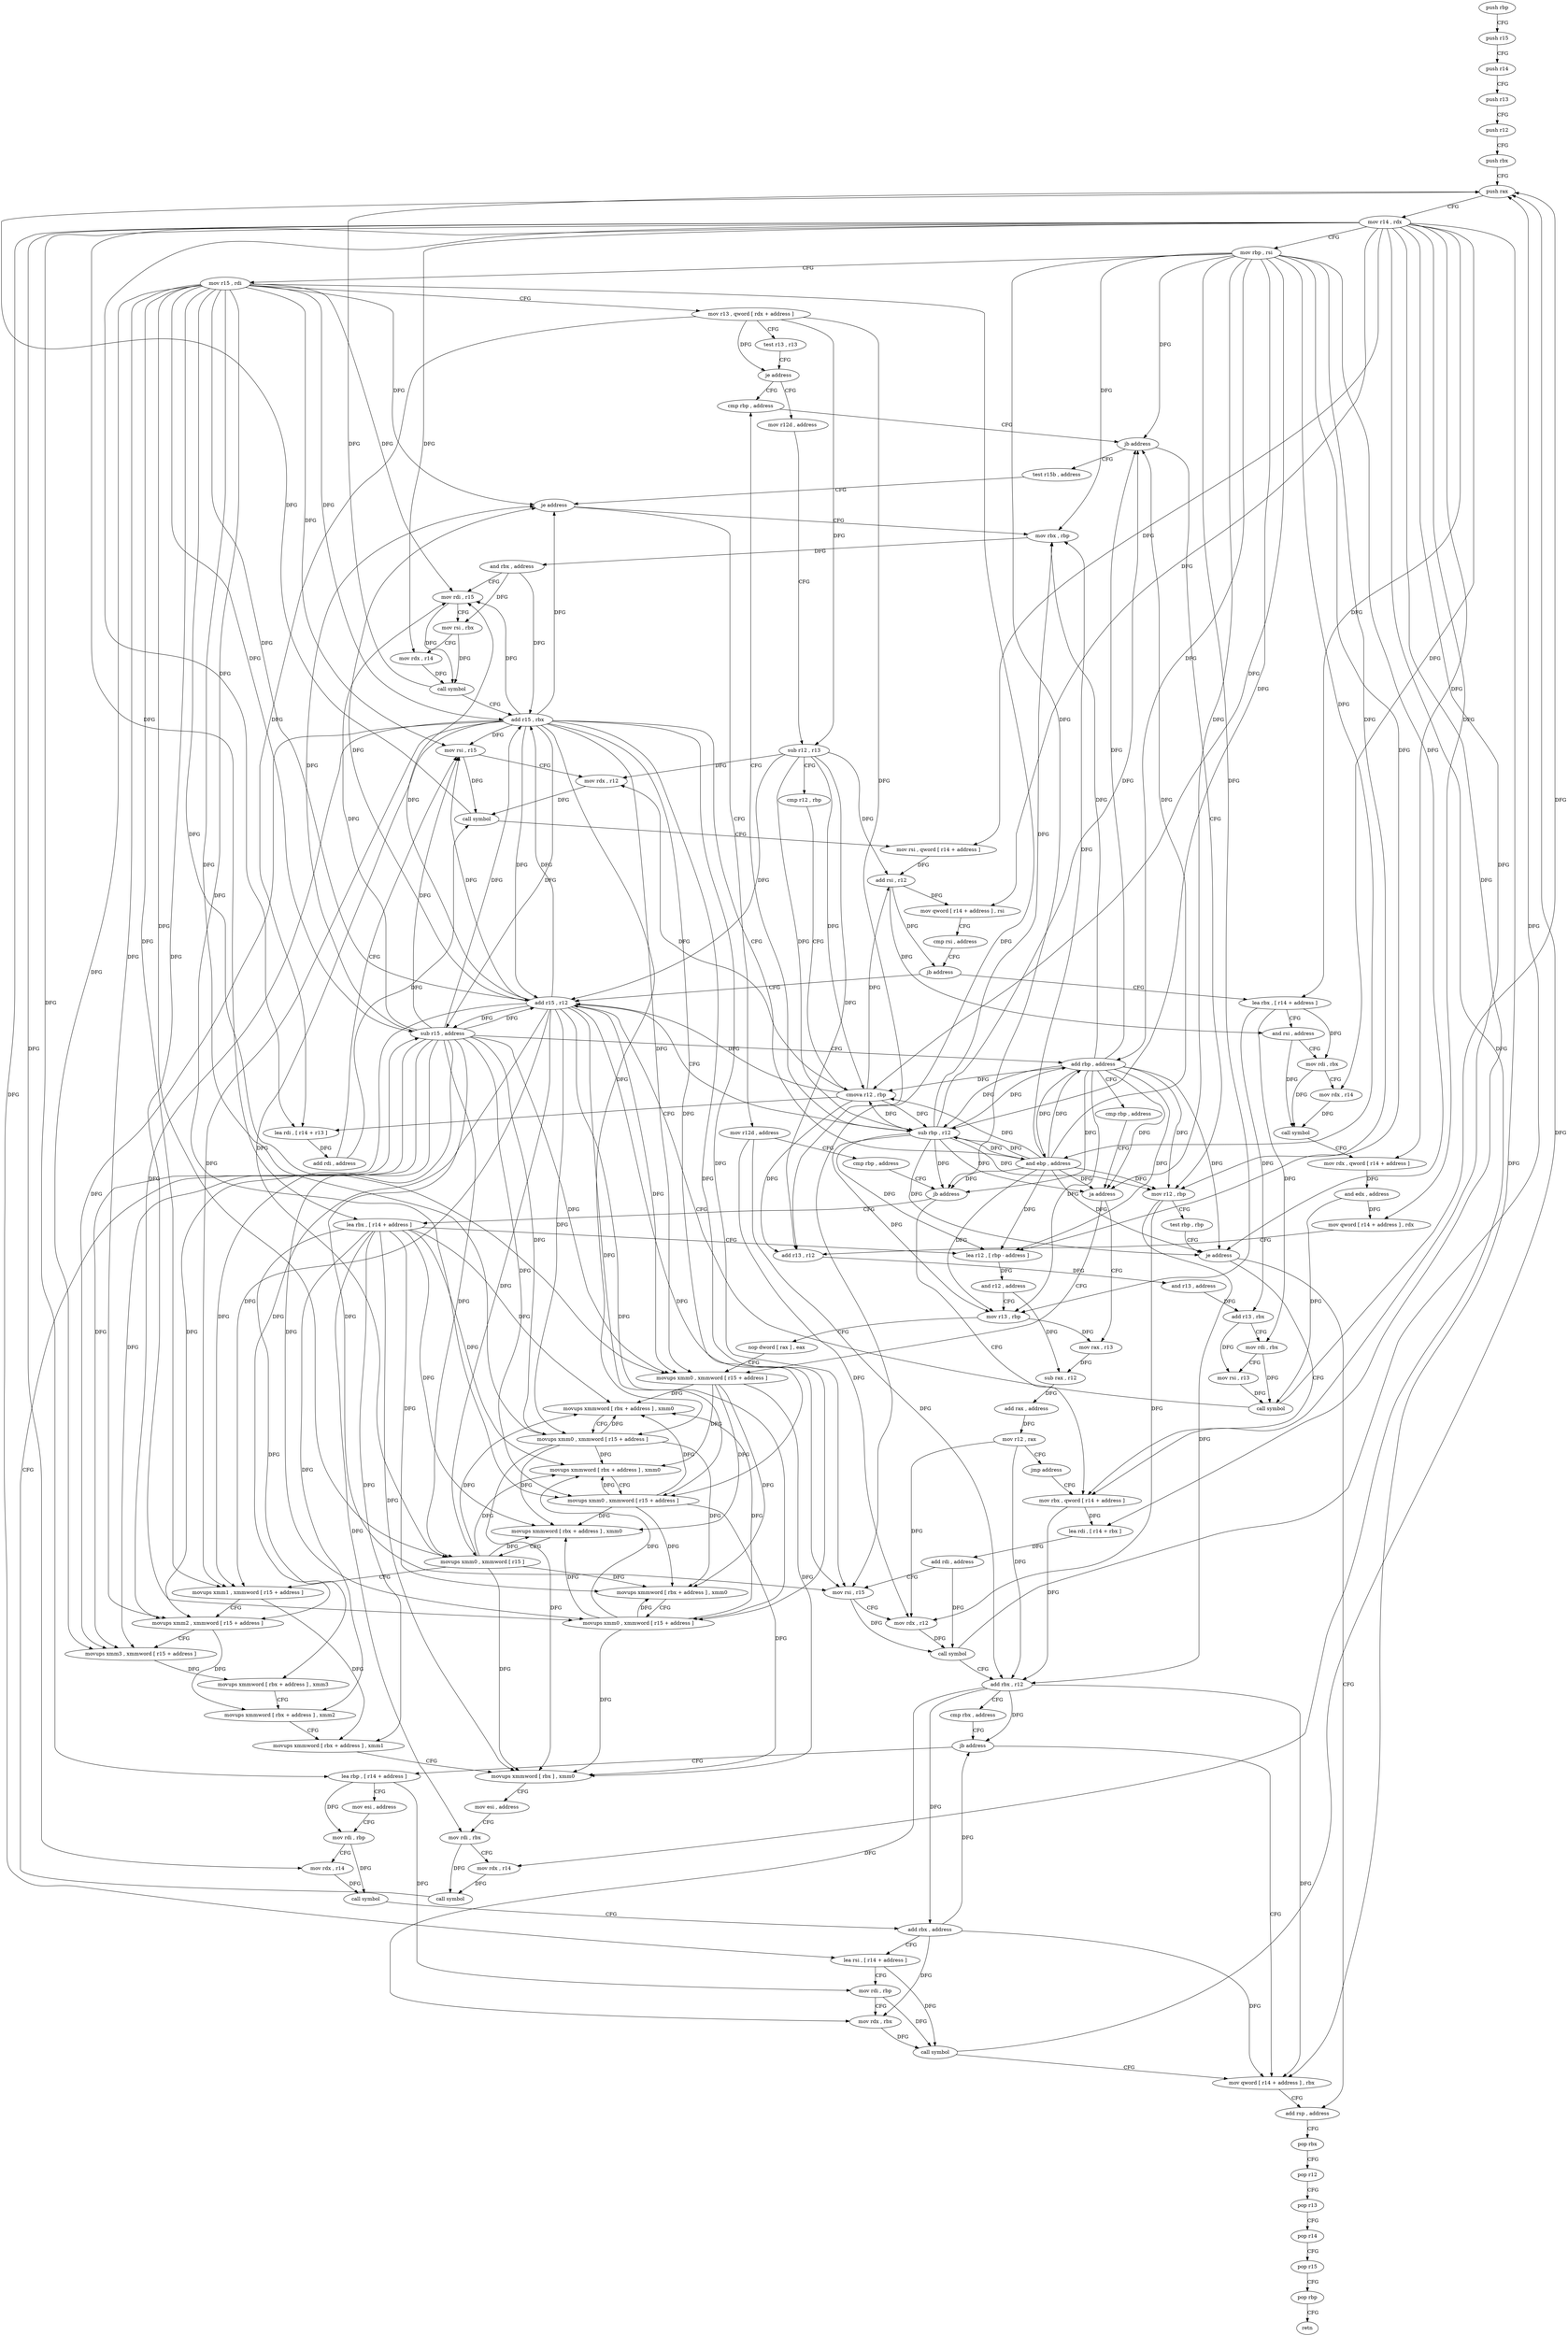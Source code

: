 digraph "func" {
"4247088" [label = "push rbp" ]
"4247089" [label = "push r15" ]
"4247091" [label = "push r14" ]
"4247093" [label = "push r13" ]
"4247095" [label = "push r12" ]
"4247097" [label = "push rbx" ]
"4247098" [label = "push rax" ]
"4247099" [label = "mov r14 , rdx" ]
"4247102" [label = "mov rbp , rsi" ]
"4247105" [label = "mov r15 , rdi" ]
"4247108" [label = "mov r13 , qword [ rdx + address ]" ]
"4247112" [label = "test r13 , r13" ]
"4247115" [label = "je address" ]
"4247229" [label = "cmp rbp , address" ]
"4247117" [label = "mov r12d , address" ]
"4247236" [label = "jb address" ]
"4247441" [label = "mov r12 , rbp" ]
"4247242" [label = "test r15b , address" ]
"4247123" [label = "sub r12 , r13" ]
"4247126" [label = "cmp r12 , rbp" ]
"4247129" [label = "cmova r12 , rbp" ]
"4247133" [label = "lea rdi , [ r14 + r13 ]" ]
"4247137" [label = "add rdi , address" ]
"4247141" [label = "mov rsi , r15" ]
"4247144" [label = "mov rdx , r12" ]
"4247147" [label = "call symbol" ]
"4247152" [label = "mov rsi , qword [ r14 + address ]" ]
"4247156" [label = "add rsi , r12" ]
"4247159" [label = "mov qword [ r14 + address ] , rsi" ]
"4247163" [label = "cmp rsi , address" ]
"4247170" [label = "jb address" ]
"4247223" [label = "add r15 , r12" ]
"4247172" [label = "lea rbx , [ r14 + address ]" ]
"4247444" [label = "test rbp , rbp" ]
"4247447" [label = "je address" ]
"4247530" [label = "add rsp , address" ]
"4247449" [label = "mov rbx , qword [ r14 + address ]" ]
"4247246" [label = "je address" ]
"4247414" [label = "mov rbx , rbp" ]
"4247252" [label = "mov r12d , address" ]
"4247226" [label = "sub rbp , r12" ]
"4247176" [label = "and rsi , address" ]
"4247180" [label = "mov rdi , rbx" ]
"4247183" [label = "mov rdx , r14" ]
"4247186" [label = "call symbol" ]
"4247191" [label = "mov rdx , qword [ r14 + address ]" ]
"4247195" [label = "and edx , address" ]
"4247198" [label = "mov qword [ r14 + address ] , rdx" ]
"4247202" [label = "add r13 , r12" ]
"4247205" [label = "and r13 , address" ]
"4247209" [label = "add r13 , rbx" ]
"4247212" [label = "mov rdi , rbx" ]
"4247215" [label = "mov rsi , r13" ]
"4247218" [label = "call symbol" ]
"4247534" [label = "pop rbx" ]
"4247535" [label = "pop r12" ]
"4247537" [label = "pop r13" ]
"4247539" [label = "pop r14" ]
"4247541" [label = "pop r15" ]
"4247543" [label = "pop rbp" ]
"4247544" [label = "retn" ]
"4247453" [label = "lea rdi , [ r14 + rbx ]" ]
"4247457" [label = "add rdi , address" ]
"4247461" [label = "mov rsi , r15" ]
"4247464" [label = "mov rdx , r12" ]
"4247467" [label = "call symbol" ]
"4247472" [label = "add rbx , r12" ]
"4247475" [label = "cmp rbx , address" ]
"4247482" [label = "jb address" ]
"4247526" [label = "mov qword [ r14 + address ] , rbx" ]
"4247484" [label = "lea rbp , [ r14 + address ]" ]
"4247417" [label = "and rbx , address" ]
"4247421" [label = "mov rdi , r15" ]
"4247424" [label = "mov rsi , rbx" ]
"4247427" [label = "mov rdx , r14" ]
"4247430" [label = "call symbol" ]
"4247435" [label = "add r15 , rbx" ]
"4247438" [label = "and ebp , address" ]
"4247258" [label = "cmp rbp , address" ]
"4247265" [label = "jb address" ]
"4247271" [label = "lea rbx , [ r14 + address ]" ]
"4247488" [label = "mov esi , address" ]
"4247493" [label = "mov rdi , rbp" ]
"4247496" [label = "mov rdx , r14" ]
"4247499" [label = "call symbol" ]
"4247504" [label = "add rbx , address" ]
"4247508" [label = "lea rsi , [ r14 + address ]" ]
"4247515" [label = "mov rdi , rbp" ]
"4247518" [label = "mov rdx , rbx" ]
"4247521" [label = "call symbol" ]
"4247275" [label = "lea r12 , [ rbp - address ]" ]
"4247282" [label = "and r12 , address" ]
"4247286" [label = "mov r13 , rbp" ]
"4247289" [label = "nop dword [ rax ] , eax" ]
"4247296" [label = "movups xmm0 , xmmword [ r15 + address ]" ]
"4247301" [label = "movups xmmword [ rbx + address ] , xmm0" ]
"4247305" [label = "movups xmm0 , xmmword [ r15 + address ]" ]
"4247310" [label = "movups xmmword [ rbx + address ] , xmm0" ]
"4247314" [label = "movups xmm0 , xmmword [ r15 + address ]" ]
"4247319" [label = "movups xmmword [ rbx + address ] , xmm0" ]
"4247323" [label = "movups xmm0 , xmmword [ r15 + address ]" ]
"4247328" [label = "movups xmmword [ rbx + address ] , xmm0" ]
"4247332" [label = "movups xmm0 , xmmword [ r15 ]" ]
"4247336" [label = "movups xmm1 , xmmword [ r15 + address ]" ]
"4247341" [label = "movups xmm2 , xmmword [ r15 + address ]" ]
"4247346" [label = "movups xmm3 , xmmword [ r15 + address ]" ]
"4247351" [label = "movups xmmword [ rbx + address ] , xmm3" ]
"4247355" [label = "movups xmmword [ rbx + address ] , xmm2" ]
"4247359" [label = "movups xmmword [ rbx + address ] , xmm1" ]
"4247363" [label = "movups xmmword [ rbx ] , xmm0" ]
"4247366" [label = "mov esi , address" ]
"4247371" [label = "mov rdi , rbx" ]
"4247374" [label = "mov rdx , r14" ]
"4247377" [label = "call symbol" ]
"4247382" [label = "sub r15 , address" ]
"4247386" [label = "add rbp , address" ]
"4247390" [label = "cmp rbp , address" ]
"4247397" [label = "ja address" ]
"4247399" [label = "mov rax , r13" ]
"4247402" [label = "sub rax , r12" ]
"4247405" [label = "add rax , address" ]
"4247409" [label = "mov r12 , rax" ]
"4247412" [label = "jmp address" ]
"4247088" -> "4247089" [ label = "CFG" ]
"4247089" -> "4247091" [ label = "CFG" ]
"4247091" -> "4247093" [ label = "CFG" ]
"4247093" -> "4247095" [ label = "CFG" ]
"4247095" -> "4247097" [ label = "CFG" ]
"4247097" -> "4247098" [ label = "CFG" ]
"4247098" -> "4247099" [ label = "CFG" ]
"4247099" -> "4247102" [ label = "CFG" ]
"4247099" -> "4247133" [ label = "DFG" ]
"4247099" -> "4247152" [ label = "DFG" ]
"4247099" -> "4247159" [ label = "DFG" ]
"4247099" -> "4247449" [ label = "DFG" ]
"4247099" -> "4247453" [ label = "DFG" ]
"4247099" -> "4247427" [ label = "DFG" ]
"4247099" -> "4247172" [ label = "DFG" ]
"4247099" -> "4247183" [ label = "DFG" ]
"4247099" -> "4247191" [ label = "DFG" ]
"4247099" -> "4247198" [ label = "DFG" ]
"4247099" -> "4247526" [ label = "DFG" ]
"4247099" -> "4247484" [ label = "DFG" ]
"4247099" -> "4247496" [ label = "DFG" ]
"4247099" -> "4247508" [ label = "DFG" ]
"4247099" -> "4247271" [ label = "DFG" ]
"4247099" -> "4247374" [ label = "DFG" ]
"4247102" -> "4247105" [ label = "CFG" ]
"4247102" -> "4247236" [ label = "DFG" ]
"4247102" -> "4247129" [ label = "DFG" ]
"4247102" -> "4247441" [ label = "DFG" ]
"4247102" -> "4247447" [ label = "DFG" ]
"4247102" -> "4247414" [ label = "DFG" ]
"4247102" -> "4247438" [ label = "DFG" ]
"4247102" -> "4247265" [ label = "DFG" ]
"4247102" -> "4247226" [ label = "DFG" ]
"4247102" -> "4247275" [ label = "DFG" ]
"4247102" -> "4247286" [ label = "DFG" ]
"4247102" -> "4247386" [ label = "DFG" ]
"4247102" -> "4247397" [ label = "DFG" ]
"4247105" -> "4247108" [ label = "CFG" ]
"4247105" -> "4247246" [ label = "DFG" ]
"4247105" -> "4247141" [ label = "DFG" ]
"4247105" -> "4247461" [ label = "DFG" ]
"4247105" -> "4247421" [ label = "DFG" ]
"4247105" -> "4247435" [ label = "DFG" ]
"4247105" -> "4247223" [ label = "DFG" ]
"4247105" -> "4247296" [ label = "DFG" ]
"4247105" -> "4247305" [ label = "DFG" ]
"4247105" -> "4247314" [ label = "DFG" ]
"4247105" -> "4247323" [ label = "DFG" ]
"4247105" -> "4247332" [ label = "DFG" ]
"4247105" -> "4247336" [ label = "DFG" ]
"4247105" -> "4247341" [ label = "DFG" ]
"4247105" -> "4247346" [ label = "DFG" ]
"4247105" -> "4247382" [ label = "DFG" ]
"4247108" -> "4247112" [ label = "CFG" ]
"4247108" -> "4247115" [ label = "DFG" ]
"4247108" -> "4247123" [ label = "DFG" ]
"4247108" -> "4247133" [ label = "DFG" ]
"4247108" -> "4247202" [ label = "DFG" ]
"4247112" -> "4247115" [ label = "CFG" ]
"4247115" -> "4247229" [ label = "CFG" ]
"4247115" -> "4247117" [ label = "CFG" ]
"4247229" -> "4247236" [ label = "CFG" ]
"4247117" -> "4247123" [ label = "CFG" ]
"4247236" -> "4247441" [ label = "CFG" ]
"4247236" -> "4247242" [ label = "CFG" ]
"4247441" -> "4247444" [ label = "CFG" ]
"4247441" -> "4247464" [ label = "DFG" ]
"4247441" -> "4247472" [ label = "DFG" ]
"4247242" -> "4247246" [ label = "CFG" ]
"4247123" -> "4247126" [ label = "CFG" ]
"4247123" -> "4247129" [ label = "DFG" ]
"4247123" -> "4247144" [ label = "DFG" ]
"4247123" -> "4247156" [ label = "DFG" ]
"4247123" -> "4247223" [ label = "DFG" ]
"4247123" -> "4247226" [ label = "DFG" ]
"4247123" -> "4247202" [ label = "DFG" ]
"4247126" -> "4247129" [ label = "CFG" ]
"4247129" -> "4247133" [ label = "CFG" ]
"4247129" -> "4247144" [ label = "DFG" ]
"4247129" -> "4247156" [ label = "DFG" ]
"4247129" -> "4247223" [ label = "DFG" ]
"4247129" -> "4247226" [ label = "DFG" ]
"4247129" -> "4247202" [ label = "DFG" ]
"4247133" -> "4247137" [ label = "DFG" ]
"4247137" -> "4247141" [ label = "CFG" ]
"4247137" -> "4247147" [ label = "DFG" ]
"4247141" -> "4247144" [ label = "CFG" ]
"4247141" -> "4247147" [ label = "DFG" ]
"4247144" -> "4247147" [ label = "DFG" ]
"4247147" -> "4247152" [ label = "CFG" ]
"4247147" -> "4247098" [ label = "DFG" ]
"4247152" -> "4247156" [ label = "DFG" ]
"4247156" -> "4247159" [ label = "DFG" ]
"4247156" -> "4247170" [ label = "DFG" ]
"4247156" -> "4247176" [ label = "DFG" ]
"4247159" -> "4247163" [ label = "CFG" ]
"4247163" -> "4247170" [ label = "CFG" ]
"4247170" -> "4247223" [ label = "CFG" ]
"4247170" -> "4247172" [ label = "CFG" ]
"4247223" -> "4247226" [ label = "CFG" ]
"4247223" -> "4247246" [ label = "DFG" ]
"4247223" -> "4247141" [ label = "DFG" ]
"4247223" -> "4247461" [ label = "DFG" ]
"4247223" -> "4247421" [ label = "DFG" ]
"4247223" -> "4247435" [ label = "DFG" ]
"4247223" -> "4247296" [ label = "DFG" ]
"4247223" -> "4247305" [ label = "DFG" ]
"4247223" -> "4247314" [ label = "DFG" ]
"4247223" -> "4247323" [ label = "DFG" ]
"4247223" -> "4247332" [ label = "DFG" ]
"4247223" -> "4247336" [ label = "DFG" ]
"4247223" -> "4247341" [ label = "DFG" ]
"4247223" -> "4247346" [ label = "DFG" ]
"4247223" -> "4247382" [ label = "DFG" ]
"4247172" -> "4247176" [ label = "CFG" ]
"4247172" -> "4247180" [ label = "DFG" ]
"4247172" -> "4247209" [ label = "DFG" ]
"4247172" -> "4247212" [ label = "DFG" ]
"4247444" -> "4247447" [ label = "CFG" ]
"4247447" -> "4247530" [ label = "CFG" ]
"4247447" -> "4247449" [ label = "CFG" ]
"4247530" -> "4247534" [ label = "CFG" ]
"4247449" -> "4247453" [ label = "DFG" ]
"4247449" -> "4247472" [ label = "DFG" ]
"4247246" -> "4247414" [ label = "CFG" ]
"4247246" -> "4247252" [ label = "CFG" ]
"4247414" -> "4247417" [ label = "DFG" ]
"4247252" -> "4247258" [ label = "CFG" ]
"4247252" -> "4247464" [ label = "DFG" ]
"4247252" -> "4247472" [ label = "DFG" ]
"4247226" -> "4247229" [ label = "CFG" ]
"4247226" -> "4247236" [ label = "DFG" ]
"4247226" -> "4247129" [ label = "DFG" ]
"4247226" -> "4247441" [ label = "DFG" ]
"4247226" -> "4247447" [ label = "DFG" ]
"4247226" -> "4247414" [ label = "DFG" ]
"4247226" -> "4247438" [ label = "DFG" ]
"4247226" -> "4247265" [ label = "DFG" ]
"4247226" -> "4247275" [ label = "DFG" ]
"4247226" -> "4247286" [ label = "DFG" ]
"4247226" -> "4247386" [ label = "DFG" ]
"4247226" -> "4247397" [ label = "DFG" ]
"4247176" -> "4247180" [ label = "CFG" ]
"4247176" -> "4247186" [ label = "DFG" ]
"4247180" -> "4247183" [ label = "CFG" ]
"4247180" -> "4247186" [ label = "DFG" ]
"4247183" -> "4247186" [ label = "DFG" ]
"4247186" -> "4247191" [ label = "CFG" ]
"4247191" -> "4247195" [ label = "DFG" ]
"4247195" -> "4247198" [ label = "DFG" ]
"4247195" -> "4247218" [ label = "DFG" ]
"4247198" -> "4247202" [ label = "CFG" ]
"4247202" -> "4247205" [ label = "DFG" ]
"4247205" -> "4247209" [ label = "DFG" ]
"4247209" -> "4247212" [ label = "CFG" ]
"4247209" -> "4247215" [ label = "DFG" ]
"4247212" -> "4247215" [ label = "CFG" ]
"4247212" -> "4247218" [ label = "DFG" ]
"4247215" -> "4247218" [ label = "DFG" ]
"4247218" -> "4247223" [ label = "CFG" ]
"4247218" -> "4247098" [ label = "DFG" ]
"4247534" -> "4247535" [ label = "CFG" ]
"4247535" -> "4247537" [ label = "CFG" ]
"4247537" -> "4247539" [ label = "CFG" ]
"4247539" -> "4247541" [ label = "CFG" ]
"4247541" -> "4247543" [ label = "CFG" ]
"4247543" -> "4247544" [ label = "CFG" ]
"4247453" -> "4247457" [ label = "DFG" ]
"4247457" -> "4247461" [ label = "CFG" ]
"4247457" -> "4247467" [ label = "DFG" ]
"4247461" -> "4247464" [ label = "CFG" ]
"4247461" -> "4247467" [ label = "DFG" ]
"4247464" -> "4247467" [ label = "DFG" ]
"4247467" -> "4247472" [ label = "CFG" ]
"4247467" -> "4247098" [ label = "DFG" ]
"4247472" -> "4247475" [ label = "CFG" ]
"4247472" -> "4247482" [ label = "DFG" ]
"4247472" -> "4247526" [ label = "DFG" ]
"4247472" -> "4247504" [ label = "DFG" ]
"4247472" -> "4247518" [ label = "DFG" ]
"4247475" -> "4247482" [ label = "CFG" ]
"4247482" -> "4247526" [ label = "CFG" ]
"4247482" -> "4247484" [ label = "CFG" ]
"4247526" -> "4247530" [ label = "CFG" ]
"4247484" -> "4247488" [ label = "CFG" ]
"4247484" -> "4247493" [ label = "DFG" ]
"4247484" -> "4247515" [ label = "DFG" ]
"4247417" -> "4247421" [ label = "CFG" ]
"4247417" -> "4247424" [ label = "DFG" ]
"4247417" -> "4247435" [ label = "DFG" ]
"4247421" -> "4247424" [ label = "CFG" ]
"4247421" -> "4247430" [ label = "DFG" ]
"4247424" -> "4247427" [ label = "CFG" ]
"4247424" -> "4247430" [ label = "DFG" ]
"4247427" -> "4247430" [ label = "DFG" ]
"4247430" -> "4247435" [ label = "CFG" ]
"4247430" -> "4247098" [ label = "DFG" ]
"4247435" -> "4247438" [ label = "CFG" ]
"4247435" -> "4247246" [ label = "DFG" ]
"4247435" -> "4247141" [ label = "DFG" ]
"4247435" -> "4247461" [ label = "DFG" ]
"4247435" -> "4247421" [ label = "DFG" ]
"4247435" -> "4247223" [ label = "DFG" ]
"4247435" -> "4247296" [ label = "DFG" ]
"4247435" -> "4247305" [ label = "DFG" ]
"4247435" -> "4247314" [ label = "DFG" ]
"4247435" -> "4247323" [ label = "DFG" ]
"4247435" -> "4247332" [ label = "DFG" ]
"4247435" -> "4247336" [ label = "DFG" ]
"4247435" -> "4247341" [ label = "DFG" ]
"4247435" -> "4247346" [ label = "DFG" ]
"4247435" -> "4247382" [ label = "DFG" ]
"4247438" -> "4247441" [ label = "DFG" ]
"4247438" -> "4247236" [ label = "DFG" ]
"4247438" -> "4247129" [ label = "DFG" ]
"4247438" -> "4247447" [ label = "DFG" ]
"4247438" -> "4247414" [ label = "DFG" ]
"4247438" -> "4247265" [ label = "DFG" ]
"4247438" -> "4247226" [ label = "DFG" ]
"4247438" -> "4247275" [ label = "DFG" ]
"4247438" -> "4247286" [ label = "DFG" ]
"4247438" -> "4247386" [ label = "DFG" ]
"4247438" -> "4247397" [ label = "DFG" ]
"4247258" -> "4247265" [ label = "CFG" ]
"4247265" -> "4247449" [ label = "CFG" ]
"4247265" -> "4247271" [ label = "CFG" ]
"4247271" -> "4247275" [ label = "CFG" ]
"4247271" -> "4247301" [ label = "DFG" ]
"4247271" -> "4247310" [ label = "DFG" ]
"4247271" -> "4247319" [ label = "DFG" ]
"4247271" -> "4247328" [ label = "DFG" ]
"4247271" -> "4247351" [ label = "DFG" ]
"4247271" -> "4247355" [ label = "DFG" ]
"4247271" -> "4247359" [ label = "DFG" ]
"4247271" -> "4247363" [ label = "DFG" ]
"4247271" -> "4247371" [ label = "DFG" ]
"4247488" -> "4247493" [ label = "CFG" ]
"4247493" -> "4247496" [ label = "CFG" ]
"4247493" -> "4247499" [ label = "DFG" ]
"4247496" -> "4247499" [ label = "DFG" ]
"4247499" -> "4247504" [ label = "CFG" ]
"4247504" -> "4247508" [ label = "CFG" ]
"4247504" -> "4247482" [ label = "DFG" ]
"4247504" -> "4247526" [ label = "DFG" ]
"4247504" -> "4247518" [ label = "DFG" ]
"4247508" -> "4247515" [ label = "CFG" ]
"4247508" -> "4247521" [ label = "DFG" ]
"4247515" -> "4247518" [ label = "CFG" ]
"4247515" -> "4247521" [ label = "DFG" ]
"4247518" -> "4247521" [ label = "DFG" ]
"4247521" -> "4247526" [ label = "CFG" ]
"4247521" -> "4247098" [ label = "DFG" ]
"4247275" -> "4247282" [ label = "DFG" ]
"4247282" -> "4247286" [ label = "CFG" ]
"4247282" -> "4247402" [ label = "DFG" ]
"4247286" -> "4247289" [ label = "CFG" ]
"4247286" -> "4247399" [ label = "DFG" ]
"4247289" -> "4247296" [ label = "CFG" ]
"4247296" -> "4247301" [ label = "DFG" ]
"4247296" -> "4247310" [ label = "DFG" ]
"4247296" -> "4247319" [ label = "DFG" ]
"4247296" -> "4247328" [ label = "DFG" ]
"4247296" -> "4247363" [ label = "DFG" ]
"4247301" -> "4247305" [ label = "CFG" ]
"4247305" -> "4247310" [ label = "DFG" ]
"4247305" -> "4247301" [ label = "DFG" ]
"4247305" -> "4247319" [ label = "DFG" ]
"4247305" -> "4247328" [ label = "DFG" ]
"4247305" -> "4247363" [ label = "DFG" ]
"4247310" -> "4247314" [ label = "CFG" ]
"4247314" -> "4247319" [ label = "DFG" ]
"4247314" -> "4247301" [ label = "DFG" ]
"4247314" -> "4247310" [ label = "DFG" ]
"4247314" -> "4247328" [ label = "DFG" ]
"4247314" -> "4247363" [ label = "DFG" ]
"4247319" -> "4247323" [ label = "CFG" ]
"4247323" -> "4247328" [ label = "DFG" ]
"4247323" -> "4247301" [ label = "DFG" ]
"4247323" -> "4247310" [ label = "DFG" ]
"4247323" -> "4247319" [ label = "DFG" ]
"4247323" -> "4247363" [ label = "DFG" ]
"4247328" -> "4247332" [ label = "CFG" ]
"4247332" -> "4247336" [ label = "CFG" ]
"4247332" -> "4247301" [ label = "DFG" ]
"4247332" -> "4247310" [ label = "DFG" ]
"4247332" -> "4247319" [ label = "DFG" ]
"4247332" -> "4247328" [ label = "DFG" ]
"4247332" -> "4247363" [ label = "DFG" ]
"4247336" -> "4247341" [ label = "CFG" ]
"4247336" -> "4247359" [ label = "DFG" ]
"4247341" -> "4247346" [ label = "CFG" ]
"4247341" -> "4247355" [ label = "DFG" ]
"4247346" -> "4247351" [ label = "DFG" ]
"4247351" -> "4247355" [ label = "CFG" ]
"4247355" -> "4247359" [ label = "CFG" ]
"4247359" -> "4247363" [ label = "CFG" ]
"4247363" -> "4247366" [ label = "CFG" ]
"4247366" -> "4247371" [ label = "CFG" ]
"4247371" -> "4247374" [ label = "CFG" ]
"4247371" -> "4247377" [ label = "DFG" ]
"4247374" -> "4247377" [ label = "DFG" ]
"4247377" -> "4247382" [ label = "CFG" ]
"4247382" -> "4247386" [ label = "CFG" ]
"4247382" -> "4247246" [ label = "DFG" ]
"4247382" -> "4247141" [ label = "DFG" ]
"4247382" -> "4247461" [ label = "DFG" ]
"4247382" -> "4247421" [ label = "DFG" ]
"4247382" -> "4247296" [ label = "DFG" ]
"4247382" -> "4247305" [ label = "DFG" ]
"4247382" -> "4247314" [ label = "DFG" ]
"4247382" -> "4247323" [ label = "DFG" ]
"4247382" -> "4247332" [ label = "DFG" ]
"4247382" -> "4247336" [ label = "DFG" ]
"4247382" -> "4247341" [ label = "DFG" ]
"4247382" -> "4247346" [ label = "DFG" ]
"4247382" -> "4247435" [ label = "DFG" ]
"4247382" -> "4247223" [ label = "DFG" ]
"4247386" -> "4247390" [ label = "CFG" ]
"4247386" -> "4247236" [ label = "DFG" ]
"4247386" -> "4247129" [ label = "DFG" ]
"4247386" -> "4247441" [ label = "DFG" ]
"4247386" -> "4247447" [ label = "DFG" ]
"4247386" -> "4247414" [ label = "DFG" ]
"4247386" -> "4247438" [ label = "DFG" ]
"4247386" -> "4247265" [ label = "DFG" ]
"4247386" -> "4247275" [ label = "DFG" ]
"4247386" -> "4247286" [ label = "DFG" ]
"4247386" -> "4247226" [ label = "DFG" ]
"4247386" -> "4247397" [ label = "DFG" ]
"4247390" -> "4247397" [ label = "CFG" ]
"4247397" -> "4247296" [ label = "CFG" ]
"4247397" -> "4247399" [ label = "CFG" ]
"4247399" -> "4247402" [ label = "DFG" ]
"4247402" -> "4247405" [ label = "DFG" ]
"4247405" -> "4247409" [ label = "DFG" ]
"4247409" -> "4247412" [ label = "CFG" ]
"4247409" -> "4247464" [ label = "DFG" ]
"4247409" -> "4247472" [ label = "DFG" ]
"4247412" -> "4247449" [ label = "CFG" ]
}
